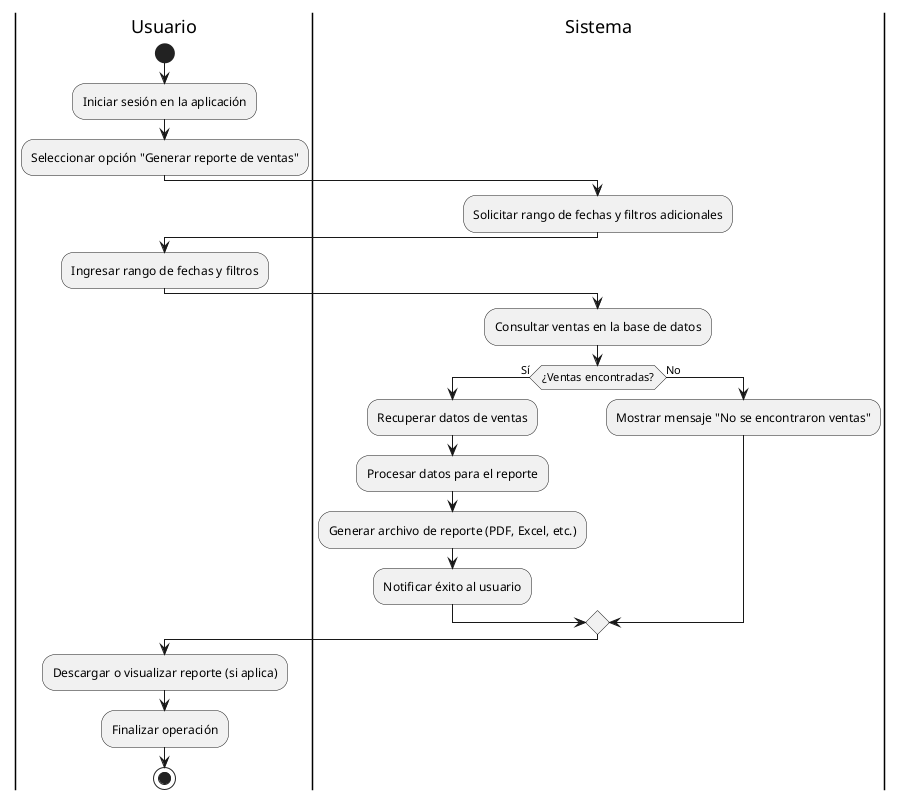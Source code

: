 @startuml
|Usuario|
start
:Iniciar sesión en la aplicación;
:Seleccionar opción "Generar reporte de ventas";

|Sistema|
:Solicitar rango de fechas y filtros adicionales;

|Usuario|
:Ingresar rango de fechas y filtros;

|Sistema|
:Consultar ventas en la base de datos;

if (¿Ventas encontradas?) then (Sí)
    :Recuperar datos de ventas;
    :Procesar datos para el reporte;
    :Generar archivo de reporte (PDF, Excel, etc.);
    :Notificar éxito al usuario;
else (No)
    :Mostrar mensaje "No se encontraron ventas";
endif

|Usuario|
:Descargar o visualizar reporte (si aplica);
:Finalizar operación;
stop
@enduml
